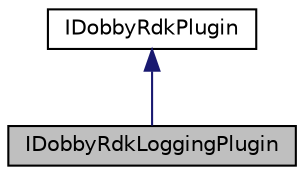 digraph "IDobbyRdkLoggingPlugin"
{
 // LATEX_PDF_SIZE
  edge [fontname="Helvetica",fontsize="10",labelfontname="Helvetica",labelfontsize="10"];
  node [fontname="Helvetica",fontsize="10",shape=record];
  Node1 [label="IDobbyRdkLoggingPlugin",height=0.2,width=0.4,color="black", fillcolor="grey75", style="filled", fontcolor="black",tooltip="Interface that plugin libraries have to implement."];
  Node2 -> Node1 [dir="back",color="midnightblue",fontsize="10",style="solid",fontname="Helvetica"];
  Node2 [label="IDobbyRdkPlugin",height=0.2,width=0.4,color="black", fillcolor="white", style="filled",URL="$classIDobbyRdkPlugin.html",tooltip="Interface that plugin libraries have to implement."];
}
